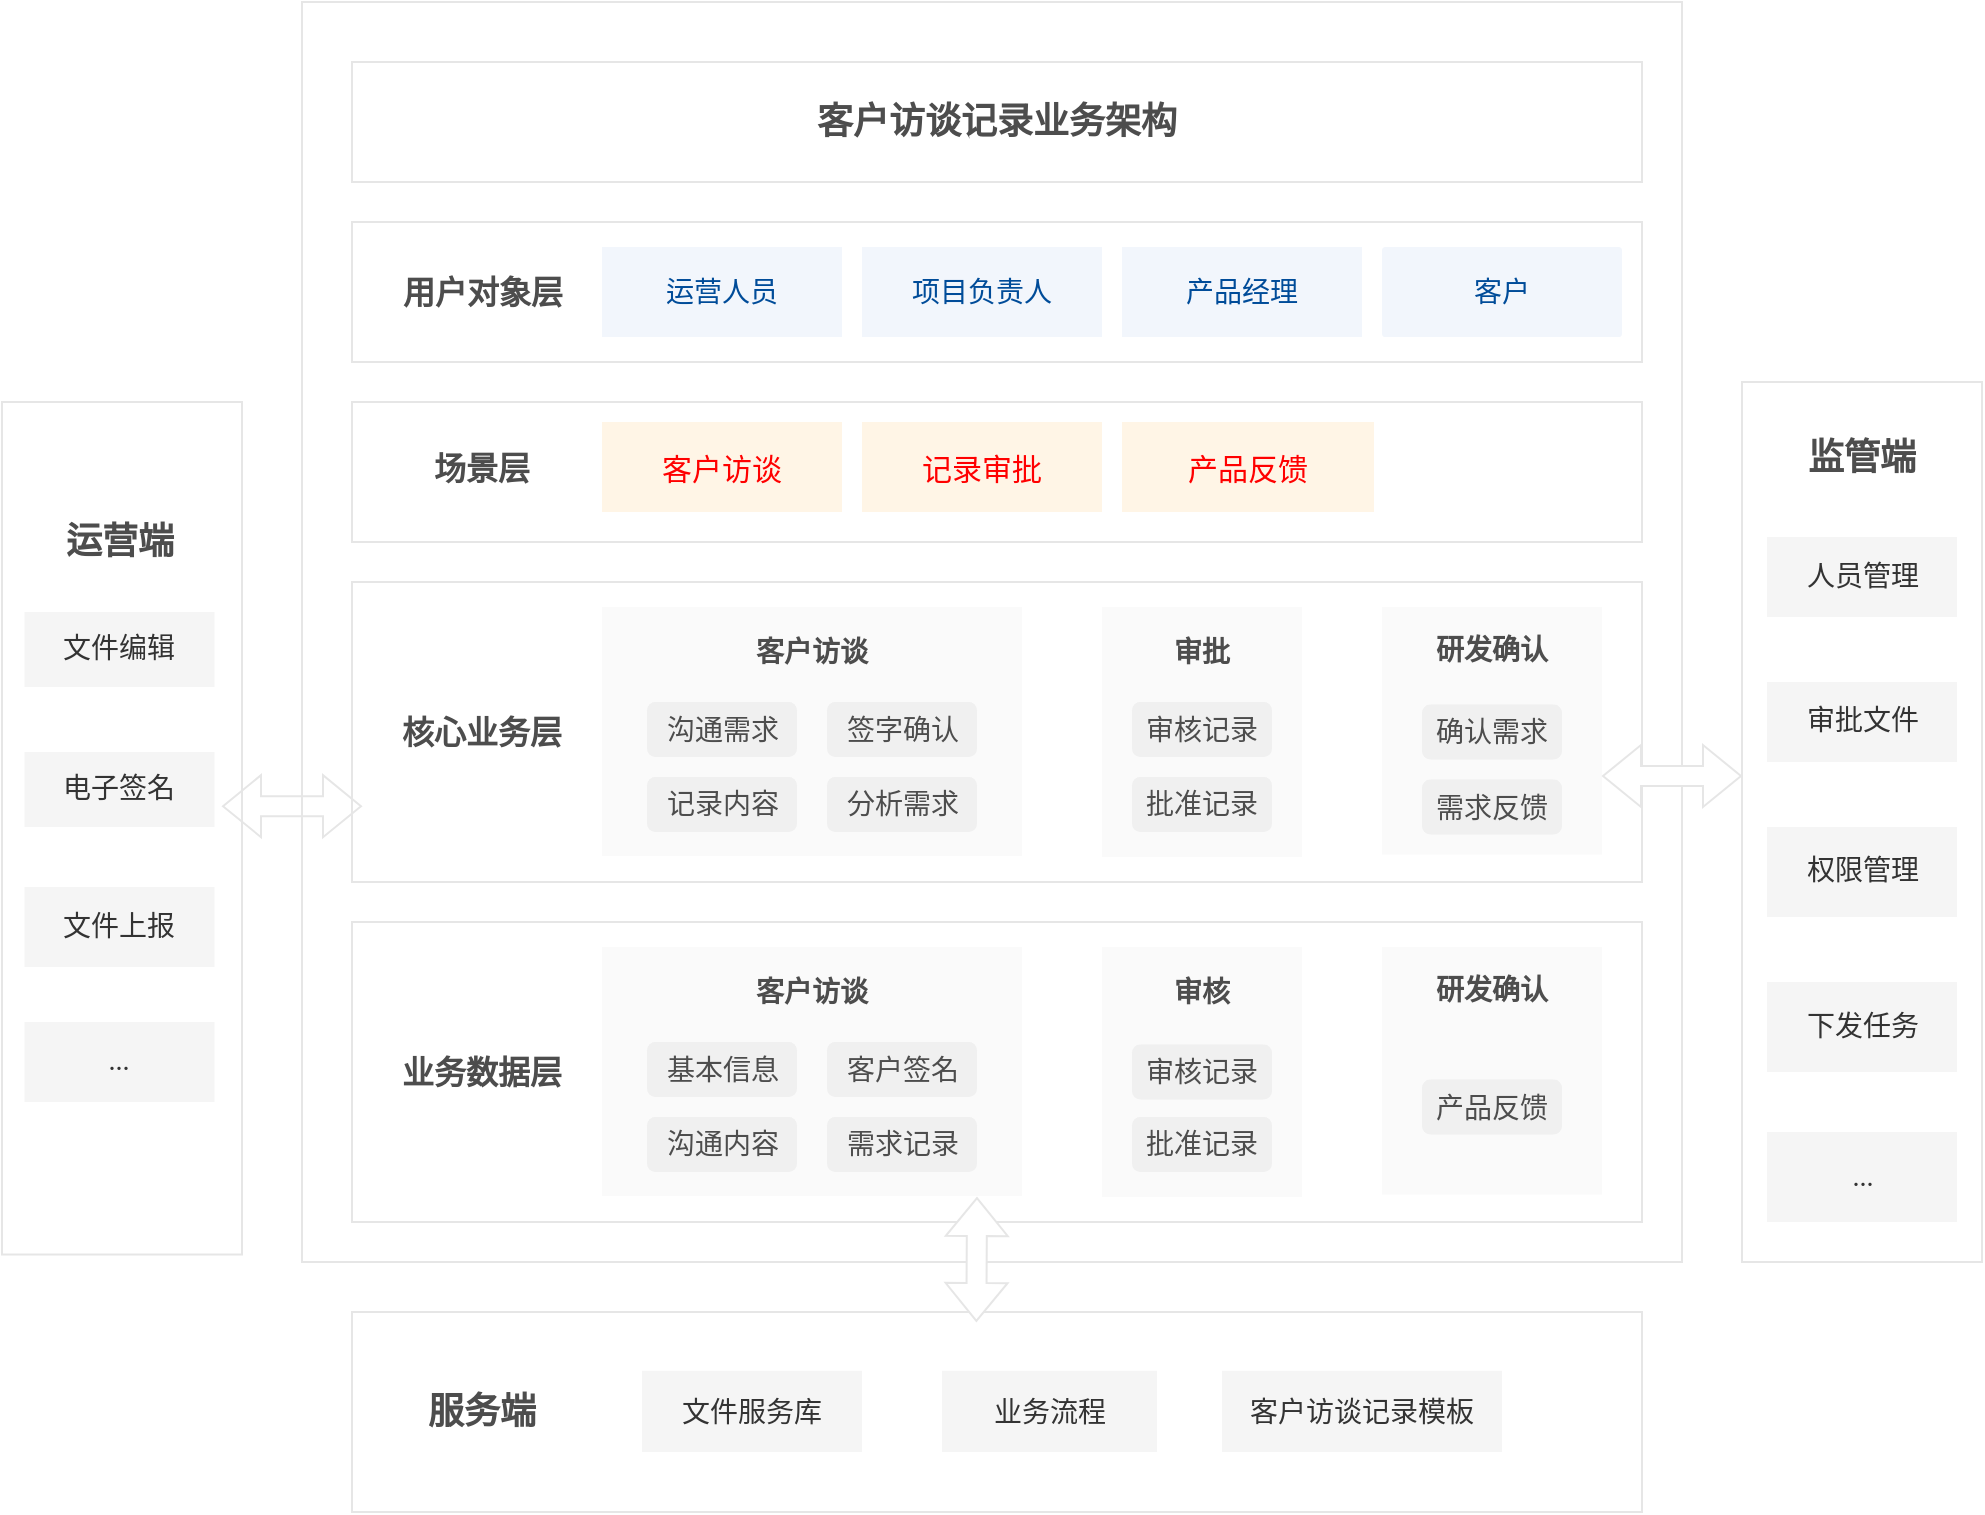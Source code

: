<mxfile version="16.4.7" type="github"><diagram id="QMqiZ2GDBsnpyi7WLgiz" name="Page-1"><mxGraphModel dx="1865" dy="491" grid="1" gridSize="10" guides="1" tooltips="1" connect="1" arrows="1" fold="1" page="1" pageScale="1" pageWidth="827" pageHeight="1169" math="0" shadow="0"><root><mxCell id="0"/><mxCell id="1" parent="0"/><mxCell id="o_0oddXOF23FKvagfJal-9" value="" style="rounded=0;whiteSpace=wrap;html=1;strokeColor=#E6E6E6;" parent="1" vertex="1"><mxGeometry x="-110" y="50" width="690" height="630" as="geometry"/></mxCell><mxCell id="ZttovpieoR-79sJcMYOA-2" value="&lt;span style=&quot;font-size: 18px;&quot;&gt;客户访谈记录业务架构&lt;/span&gt;" style="rounded=0;whiteSpace=wrap;html=1;fontSize=18;fontStyle=1;strokeColor=#E6E6E6;fontColor=#4D4D4D;shadow=0;" parent="1" vertex="1"><mxGeometry x="-85" y="80" width="645" height="60" as="geometry"/></mxCell><mxCell id="ZttovpieoR-79sJcMYOA-3" value="" style="rounded=1;whiteSpace=wrap;html=1;fontSize=14;strokeColor=#E6E6E6;arcSize=0;shadow=0;" parent="1" vertex="1"><mxGeometry x="-85" y="160" width="645" height="70" as="geometry"/></mxCell><mxCell id="ZttovpieoR-79sJcMYOA-4" value="用户对象层" style="text;html=1;strokeColor=none;fillColor=none;align=center;verticalAlign=middle;whiteSpace=wrap;rounded=0;fontSize=16;fontStyle=1;fontColor=#4D4D4D;" parent="1" vertex="1"><mxGeometry x="-71.25" y="180" width="102.5" height="30" as="geometry"/></mxCell><mxCell id="ZttovpieoR-79sJcMYOA-5" value="运营人员" style="rounded=1;whiteSpace=wrap;html=1;fontSize=14;arcSize=0;fillColor=#F2F6FC;strokeColor=none;fontColor=#004C99;" parent="1" vertex="1"><mxGeometry x="40" y="172.5" width="120" height="45" as="geometry"/></mxCell><mxCell id="ZttovpieoR-79sJcMYOA-6" value="项目负责人" style="rounded=1;whiteSpace=wrap;html=1;fontSize=14;arcSize=0;fillColor=#F2F6FC;strokeColor=none;fontColor=#004C99;" parent="1" vertex="1"><mxGeometry x="170" y="172.5" width="120" height="45" as="geometry"/></mxCell><mxCell id="ZttovpieoR-79sJcMYOA-7" value="产品经理" style="rounded=1;whiteSpace=wrap;html=1;fontSize=14;arcSize=0;fillColor=#F2F6FC;strokeColor=none;fontColor=#004C99;" parent="1" vertex="1"><mxGeometry x="300" y="172.5" width="120" height="45" as="geometry"/></mxCell><mxCell id="ZttovpieoR-79sJcMYOA-8" value="客户" style="rounded=1;whiteSpace=wrap;html=1;fontSize=14;arcSize=4;fillColor=#F2F6FC;strokeColor=none;fontColor=#004C99;" parent="1" vertex="1"><mxGeometry x="430" y="172.5" width="120" height="45" as="geometry"/></mxCell><mxCell id="ZttovpieoR-79sJcMYOA-9" value="" style="rounded=1;whiteSpace=wrap;html=1;fontSize=14;strokeColor=#E6E6E6;arcSize=0;shadow=0;" parent="1" vertex="1"><mxGeometry x="-85" y="250" width="645" height="70" as="geometry"/></mxCell><mxCell id="ZttovpieoR-79sJcMYOA-10" value="场景层" style="text;html=1;strokeColor=none;fillColor=none;align=center;verticalAlign=middle;whiteSpace=wrap;rounded=0;fontSize=16;fontStyle=1;fontColor=#4D4D4D;" parent="1" vertex="1"><mxGeometry x="-60" y="267.5" width="80" height="30" as="geometry"/></mxCell><mxCell id="ZttovpieoR-79sJcMYOA-11" value="客户访谈" style="rounded=1;whiteSpace=wrap;html=1;fontSize=15;fillColor=#FFF5E6;strokeColor=none;arcSize=0;fontColor=#FF0000;fontStyle=0" parent="1" vertex="1"><mxGeometry x="40" y="260" width="120" height="45" as="geometry"/></mxCell><mxCell id="ZttovpieoR-79sJcMYOA-12" value="记录审批" style="rounded=1;whiteSpace=wrap;html=1;fontSize=15;fillColor=#FFF5E6;strokeColor=none;arcSize=0;fontColor=#FF0000;fontStyle=0" parent="1" vertex="1"><mxGeometry x="170" y="260" width="120" height="45" as="geometry"/></mxCell><mxCell id="ZttovpieoR-79sJcMYOA-13" value="产品反馈" style="rounded=1;whiteSpace=wrap;html=1;fontSize=15;fillColor=#FFF5E6;strokeColor=none;arcSize=0;fontColor=#FF0000;fontStyle=0" parent="1" vertex="1"><mxGeometry x="300" y="260" width="126" height="45" as="geometry"/></mxCell><mxCell id="ZttovpieoR-79sJcMYOA-16" value="" style="rounded=1;whiteSpace=wrap;html=1;fontSize=14;strokeColor=#E6E6E6;arcSize=0;shadow=0;glass=0;sketch=0;" parent="1" vertex="1"><mxGeometry x="-85" y="340" width="645" height="150" as="geometry"/></mxCell><mxCell id="ZttovpieoR-79sJcMYOA-17" value="核心业务层" style="text;html=1;strokeColor=none;fillColor=none;align=center;verticalAlign=middle;whiteSpace=wrap;rounded=0;fontSize=16;fontColor=#4D4D4D;fontStyle=1" parent="1" vertex="1"><mxGeometry x="-66.88" y="400" width="93.75" height="30" as="geometry"/></mxCell><mxCell id="ZttovpieoR-79sJcMYOA-31" value="" style="rounded=1;whiteSpace=wrap;html=1;fontSize=14;fillColor=#FAFAFA;strokeColor=none;fontColor=#333333;arcSize=0;" parent="1" vertex="1"><mxGeometry x="40" y="352.5" width="210" height="124.5" as="geometry"/></mxCell><mxCell id="ZttovpieoR-79sJcMYOA-34" value="" style="rounded=1;whiteSpace=wrap;html=1;fontSize=14;fillColor=#FAFAFA;strokeColor=none;fontColor=#333333;arcSize=0;" parent="1" vertex="1"><mxGeometry x="290" y="352.5" width="100" height="125" as="geometry"/></mxCell><mxCell id="ZttovpieoR-79sJcMYOA-35" value="审批" style="text;html=1;strokeColor=none;fillColor=none;align=center;verticalAlign=middle;whiteSpace=wrap;rounded=0;fontSize=14;horizontal=1;fontStyle=1;fontColor=#4D4D4D;" parent="1" vertex="1"><mxGeometry x="320" y="360" width="40" height="30" as="geometry"/></mxCell><mxCell id="ZttovpieoR-79sJcMYOA-20" value="审核记录" style="rounded=1;whiteSpace=wrap;html=1;fontSize=14;fillColor=#F0F0F0;strokeColor=none;fontColor=#4D4D4D;" parent="1" vertex="1"><mxGeometry x="305" y="400" width="70" height="27.5" as="geometry"/></mxCell><mxCell id="ZttovpieoR-79sJcMYOA-24" value="批准记录" style="rounded=1;whiteSpace=wrap;html=1;fontSize=14;fillColor=#F0F0F0;strokeColor=none;fontColor=#4D4D4D;" parent="1" vertex="1"><mxGeometry x="305" y="437.5" width="70" height="27.5" as="geometry"/></mxCell><mxCell id="ZttovpieoR-79sJcMYOA-36" value="" style="rounded=1;whiteSpace=wrap;html=1;fontSize=14;fillColor=#FAFAFA;strokeColor=none;fontColor=#333333;arcSize=0;" parent="1" vertex="1"><mxGeometry x="430" y="352.5" width="110" height="123.75" as="geometry"/></mxCell><mxCell id="ZttovpieoR-79sJcMYOA-37" value="研发确认" style="text;html=1;strokeColor=none;fillColor=none;align=center;verticalAlign=middle;whiteSpace=wrap;rounded=0;fontSize=14;horizontal=1;fontStyle=1;fontColor=#4D4D4D;" parent="1" vertex="1"><mxGeometry x="455" y="358.75" width="60" height="30" as="geometry"/></mxCell><mxCell id="ZttovpieoR-79sJcMYOA-25" value="确认需求" style="rounded=1;whiteSpace=wrap;html=1;fontSize=14;fillColor=#F0F0F0;strokeColor=none;fontColor=#4D4D4D;" parent="1" vertex="1"><mxGeometry x="450" y="401.25" width="70" height="27.5" as="geometry"/></mxCell><mxCell id="ZttovpieoR-79sJcMYOA-26" value="需求反馈" style="rounded=1;whiteSpace=wrap;html=1;fontSize=14;fillColor=#F0F0F0;strokeColor=none;fontColor=#4D4D4D;" parent="1" vertex="1"><mxGeometry x="450" y="438.75" width="70" height="27.5" as="geometry"/></mxCell><mxCell id="ZttovpieoR-79sJcMYOA-53" value="" style="rounded=0;whiteSpace=wrap;html=1;fontFamily=Times New Roman;fontSize=18;strokeWidth=1;fillColor=#FFFFFF;strokeColor=#E6E6E6;" parent="1" vertex="1"><mxGeometry x="610" y="240" width="120" height="440" as="geometry"/></mxCell><mxCell id="ZttovpieoR-79sJcMYOA-54" value="监管端" style="text;html=1;strokeColor=none;fillColor=none;align=center;verticalAlign=middle;whiteSpace=wrap;rounded=0;fontSize=18;fontStyle=1;fontColor=#4D4D4D;" parent="1" vertex="1"><mxGeometry x="630" y="262.5" width="80" height="30" as="geometry"/></mxCell><mxCell id="ZttovpieoR-79sJcMYOA-57" value="审批文件" style="rounded=1;whiteSpace=wrap;html=1;fontFamily=Times New Roman;fontSize=14;strokeWidth=1;fillColor=#f5f5f5;fontColor=#333333;strokeColor=none;arcSize=0;" parent="1" vertex="1"><mxGeometry x="622.5" y="390" width="95" height="40" as="geometry"/></mxCell><mxCell id="ZttovpieoR-79sJcMYOA-58" value="权限管理" style="rounded=1;whiteSpace=wrap;html=1;fontFamily=Times New Roman;fontSize=14;strokeWidth=1;fillColor=#f5f5f5;fontColor=#333333;strokeColor=none;arcSize=0;" parent="1" vertex="1"><mxGeometry x="622.5" y="462.5" width="95" height="45" as="geometry"/></mxCell><mxCell id="ZttovpieoR-79sJcMYOA-59" value="" style="rounded=0;whiteSpace=wrap;html=1;fontFamily=Times New Roman;fontSize=18;strokeWidth=1;fillColor=#FFFFFF;strokeColor=#E6E6E6;" parent="1" vertex="1"><mxGeometry x="-260" y="250" width="120" height="426.25" as="geometry"/></mxCell><mxCell id="ZttovpieoR-79sJcMYOA-60" value="运营端" style="text;html=1;strokeColor=none;fillColor=none;align=center;verticalAlign=middle;whiteSpace=wrap;rounded=0;fontSize=18;fontStyle=1;fontColor=#4D4D4D;" parent="1" vertex="1"><mxGeometry x="-241.25" y="305" width="80" height="30" as="geometry"/></mxCell><mxCell id="ZttovpieoR-79sJcMYOA-61" value="文件编辑" style="rounded=1;whiteSpace=wrap;html=1;fontFamily=Times New Roman;fontSize=14;strokeWidth=1;fillColor=#f5f5f5;fontColor=#333333;strokeColor=none;arcSize=0;" parent="1" vertex="1"><mxGeometry x="-248.75" y="355" width="95" height="37.5" as="geometry"/></mxCell><mxCell id="ZttovpieoR-79sJcMYOA-63" value="" style="rounded=0;whiteSpace=wrap;html=1;fontFamily=Times New Roman;fontSize=18;strokeWidth=1;fillColor=#FFFFFF;strokeColor=#E6E6E6;" parent="1" vertex="1"><mxGeometry x="-85" y="705" width="645" height="100" as="geometry"/></mxCell><mxCell id="ZttovpieoR-79sJcMYOA-68" value="服务端" style="text;html=1;strokeColor=none;fillColor=none;align=center;verticalAlign=middle;whiteSpace=wrap;rounded=0;fontSize=18;fontStyle=1;fontColor=#4D4D4D;" parent="1" vertex="1"><mxGeometry x="-60" y="740" width="80" height="30" as="geometry"/></mxCell><mxCell id="ZttovpieoR-79sJcMYOA-69" value="文件服务库" style="rounded=1;whiteSpace=wrap;html=1;fontSize=14;fillColor=#f5f5f5;fontColor=#333333;strokeColor=none;arcSize=0;" parent="1" vertex="1"><mxGeometry x="60" y="734.38" width="110" height="40.62" as="geometry"/></mxCell><mxCell id="ZttovpieoR-79sJcMYOA-70" value="业务流程" style="rounded=1;whiteSpace=wrap;html=1;fontSize=14;fillColor=#f5f5f5;fontColor=#333333;strokeColor=none;arcSize=0;" parent="1" vertex="1"><mxGeometry x="210" y="734.38" width="107.5" height="40.62" as="geometry"/></mxCell><mxCell id="ZttovpieoR-79sJcMYOA-71" value="客户访谈记录模板" style="rounded=1;whiteSpace=wrap;html=1;fontSize=14;fillColor=#f5f5f5;fontColor=#333333;strokeColor=none;arcSize=0;" parent="1" vertex="1"><mxGeometry x="350" y="734.38" width="140" height="40.62" as="geometry"/></mxCell><mxCell id="ZttovpieoR-79sJcMYOA-72" value="文件上报" style="rounded=1;whiteSpace=wrap;html=1;fontFamily=Times New Roman;fontSize=14;strokeWidth=1;fillColor=#f5f5f5;fontColor=#333333;strokeColor=none;arcSize=0;" parent="1" vertex="1"><mxGeometry x="-248.75" y="492.5" width="95" height="40" as="geometry"/></mxCell><mxCell id="GicCV_H2ehwwRS1b7cGD-14" value="下发任务" style="rounded=1;whiteSpace=wrap;html=1;fontFamily=Times New Roman;fontSize=14;strokeWidth=1;fillColor=#f5f5f5;fontColor=#333333;strokeColor=none;arcSize=0;" parent="1" vertex="1"><mxGeometry x="622.5" y="540" width="95" height="45" as="geometry"/></mxCell><mxCell id="o_0oddXOF23FKvagfJal-2" value="..." style="rounded=1;whiteSpace=wrap;html=1;fontFamily=Times New Roman;fontSize=14;strokeWidth=1;fillColor=#f5f5f5;fontColor=#333333;strokeColor=none;arcSize=0;" parent="1" vertex="1"><mxGeometry x="622.5" y="615" width="95" height="45" as="geometry"/></mxCell><mxCell id="o_0oddXOF23FKvagfJal-3" value="人员管理" style="rounded=1;whiteSpace=wrap;html=1;fontFamily=Times New Roman;fontSize=14;strokeWidth=1;fillColor=#f5f5f5;fontColor=#333333;strokeColor=none;arcSize=0;" parent="1" vertex="1"><mxGeometry x="622.5" y="317.5" width="95" height="40" as="geometry"/></mxCell><mxCell id="o_0oddXOF23FKvagfJal-4" value="..." style="rounded=1;whiteSpace=wrap;html=1;fontFamily=Times New Roman;fontSize=14;strokeWidth=1;fillColor=#f5f5f5;fontColor=#333333;strokeColor=none;arcSize=0;" parent="1" vertex="1"><mxGeometry x="-248.75" y="560" width="95" height="40" as="geometry"/></mxCell><mxCell id="ZttovpieoR-79sJcMYOA-29" value="客户访谈" style="text;html=1;strokeColor=none;fillColor=none;align=center;verticalAlign=middle;whiteSpace=wrap;rounded=0;fontSize=14;horizontal=1;fontStyle=1;fontColor=#4D4D4D;" parent="1" vertex="1"><mxGeometry x="110" y="360" width="70" height="30" as="geometry"/></mxCell><mxCell id="ZttovpieoR-79sJcMYOA-18" value="沟通需求" style="rounded=1;whiteSpace=wrap;html=1;fontSize=14;fillColor=#F0F0F0;strokeColor=none;fontColor=#4D4D4D;" parent="1" vertex="1"><mxGeometry x="62.5" y="400" width="75" height="27.5" as="geometry"/></mxCell><mxCell id="ZttovpieoR-79sJcMYOA-21" value="记录内容" style="rounded=1;whiteSpace=wrap;html=1;fontSize=14;fillColor=#F0F0F0;strokeColor=none;fontColor=#4D4D4D;" parent="1" vertex="1"><mxGeometry x="62.5" y="437.5" width="75" height="27.5" as="geometry"/></mxCell><mxCell id="ZttovpieoR-79sJcMYOA-22" value="签字确认" style="rounded=1;whiteSpace=wrap;html=1;fontSize=14;fillColor=#F0F0F0;strokeColor=none;fontColor=#4D4D4D;" parent="1" vertex="1"><mxGeometry x="152.5" y="400" width="75" height="27.5" as="geometry"/></mxCell><mxCell id="ZttovpieoR-79sJcMYOA-23" value="分析需求" style="rounded=1;whiteSpace=wrap;html=1;fontSize=14;fillColor=#F0F0F0;strokeColor=none;fontColor=#4D4D4D;" parent="1" vertex="1"><mxGeometry x="152.5" y="437.5" width="75" height="27.5" as="geometry"/></mxCell><mxCell id="o_0oddXOF23FKvagfJal-14" value="" style="rounded=1;whiteSpace=wrap;html=1;fontSize=14;strokeColor=#E6E6E6;arcSize=0;shadow=0;labelBackgroundColor=none;sketch=0;" parent="1" vertex="1"><mxGeometry x="-85" y="510" width="645" height="150" as="geometry"/></mxCell><mxCell id="o_0oddXOF23FKvagfJal-15" value="业务数据层" style="text;html=1;strokeColor=none;fillColor=none;align=center;verticalAlign=middle;whiteSpace=wrap;rounded=0;fontSize=16;fontColor=#4D4D4D;fontStyle=1" parent="1" vertex="1"><mxGeometry x="-66.88" y="570" width="93.75" height="30" as="geometry"/></mxCell><mxCell id="o_0oddXOF23FKvagfJal-16" value="" style="rounded=1;whiteSpace=wrap;html=1;fontSize=14;fillColor=#FAFAFA;strokeColor=none;fontColor=#333333;arcSize=0;" parent="1" vertex="1"><mxGeometry x="40" y="522.5" width="210" height="124.5" as="geometry"/></mxCell><mxCell id="o_0oddXOF23FKvagfJal-17" value="" style="rounded=1;whiteSpace=wrap;html=1;fontSize=14;fillColor=#FAFAFA;strokeColor=none;fontColor=#333333;arcSize=0;" parent="1" vertex="1"><mxGeometry x="290" y="522.5" width="100" height="125" as="geometry"/></mxCell><mxCell id="o_0oddXOF23FKvagfJal-18" value="审核" style="text;html=1;strokeColor=none;fillColor=none;align=center;verticalAlign=middle;whiteSpace=wrap;rounded=0;fontSize=14;horizontal=1;fontStyle=1;fontColor=#4D4D4D;" parent="1" vertex="1"><mxGeometry x="320" y="530" width="40" height="30" as="geometry"/></mxCell><mxCell id="o_0oddXOF23FKvagfJal-19" value="审核记录" style="rounded=1;whiteSpace=wrap;html=1;fontSize=14;fillColor=#F0F0F0;strokeColor=none;fontColor=#4D4D4D;" parent="1" vertex="1"><mxGeometry x="305" y="571.25" width="70" height="27.5" as="geometry"/></mxCell><mxCell id="o_0oddXOF23FKvagfJal-21" value="" style="rounded=1;whiteSpace=wrap;html=1;fontSize=14;fillColor=#FAFAFA;strokeColor=none;fontColor=#333333;arcSize=0;" parent="1" vertex="1"><mxGeometry x="430" y="522.5" width="110" height="123.75" as="geometry"/></mxCell><mxCell id="o_0oddXOF23FKvagfJal-22" value="研发确认" style="text;html=1;strokeColor=none;fillColor=none;align=center;verticalAlign=middle;whiteSpace=wrap;rounded=0;fontSize=14;horizontal=1;fontStyle=1;fontColor=#4D4D4D;" parent="1" vertex="1"><mxGeometry x="455" y="528.75" width="60" height="30" as="geometry"/></mxCell><mxCell id="o_0oddXOF23FKvagfJal-23" value="产品反馈" style="rounded=1;whiteSpace=wrap;html=1;fontSize=14;fillColor=#F0F0F0;strokeColor=none;fontColor=#4D4D4D;" parent="1" vertex="1"><mxGeometry x="450" y="588.75" width="70" height="27.5" as="geometry"/></mxCell><mxCell id="o_0oddXOF23FKvagfJal-25" value="客户访谈" style="text;html=1;strokeColor=none;fillColor=none;align=center;verticalAlign=middle;whiteSpace=wrap;rounded=0;fontSize=14;horizontal=1;fontStyle=1;fontColor=#4D4D4D;" parent="1" vertex="1"><mxGeometry x="110" y="530" width="70" height="30" as="geometry"/></mxCell><mxCell id="o_0oddXOF23FKvagfJal-26" value="基本信息" style="rounded=1;whiteSpace=wrap;html=1;fontSize=14;fillColor=#F0F0F0;strokeColor=none;fontColor=#4D4D4D;" parent="1" vertex="1"><mxGeometry x="62.5" y="570" width="75" height="27.5" as="geometry"/></mxCell><mxCell id="o_0oddXOF23FKvagfJal-27" value="沟通内容" style="rounded=1;whiteSpace=wrap;html=1;fontSize=14;fillColor=#F0F0F0;strokeColor=none;fontColor=#4D4D4D;" parent="1" vertex="1"><mxGeometry x="62.5" y="607.5" width="75" height="27.5" as="geometry"/></mxCell><mxCell id="o_0oddXOF23FKvagfJal-28" value="客户签名" style="rounded=1;whiteSpace=wrap;html=1;fontSize=14;fillColor=#F0F0F0;strokeColor=none;fontColor=#4D4D4D;" parent="1" vertex="1"><mxGeometry x="152.5" y="570" width="75" height="27.5" as="geometry"/></mxCell><mxCell id="o_0oddXOF23FKvagfJal-29" value="需求记录" style="rounded=1;whiteSpace=wrap;html=1;fontSize=14;fillColor=#F0F0F0;strokeColor=none;fontColor=#4D4D4D;" parent="1" vertex="1"><mxGeometry x="152.5" y="607.5" width="75" height="27.5" as="geometry"/></mxCell><mxCell id="o_0oddXOF23FKvagfJal-30" value="电子签名" style="rounded=1;whiteSpace=wrap;html=1;fontFamily=Times New Roman;fontSize=14;strokeWidth=1;fillColor=#f5f5f5;fontColor=#333333;strokeColor=none;arcSize=0;" parent="1" vertex="1"><mxGeometry x="-248.75" y="425" width="95" height="37.5" as="geometry"/></mxCell><mxCell id="o_0oddXOF23FKvagfJal-31" value="" style="shape=flexArrow;endArrow=classic;startArrow=classic;html=1;rounded=0;fontSize=15;fontColor=#4D4D4D;strokeColor=#E6E6E6;fillColor=default;" parent="1" edge="1"><mxGeometry width="100" height="100" relative="1" as="geometry"><mxPoint x="540" y="437" as="sourcePoint"/><mxPoint x="610" y="437" as="targetPoint"/></mxGeometry></mxCell><mxCell id="o_0oddXOF23FKvagfJal-32" value="" style="shape=flexArrow;endArrow=classic;startArrow=classic;html=1;rounded=0;fontSize=15;fontColor=#4D4D4D;strokeColor=#E6E6E6;" parent="1" edge="1"><mxGeometry width="100" height="100" relative="1" as="geometry"><mxPoint x="-150.0" y="452.08" as="sourcePoint"/><mxPoint x="-80.0" y="452.08" as="targetPoint"/></mxGeometry></mxCell><mxCell id="o_0oddXOF23FKvagfJal-33" value="" style="shape=flexArrow;endArrow=classic;startArrow=classic;html=1;rounded=0;fontSize=15;fontColor=#4D4D4D;strokeColor=#E6E6E6;fillColor=default;entryX=0.484;entryY=0.05;entryDx=0;entryDy=0;entryPerimeter=0;" parent="1" target="ZttovpieoR-79sJcMYOA-63" edge="1"><mxGeometry width="100" height="100" relative="1" as="geometry"><mxPoint x="227.5" y="647.5" as="sourcePoint"/><mxPoint x="297.5" y="647.5" as="targetPoint"/></mxGeometry></mxCell><mxCell id="P2A1-GdV98vhCjwxBigf-4" value="批准记录" style="rounded=1;whiteSpace=wrap;html=1;fontSize=14;fillColor=#F0F0F0;strokeColor=none;fontColor=#4D4D4D;" parent="1" vertex="1"><mxGeometry x="305" y="607.5" width="70" height="27.5" as="geometry"/></mxCell></root></mxGraphModel></diagram></mxfile>